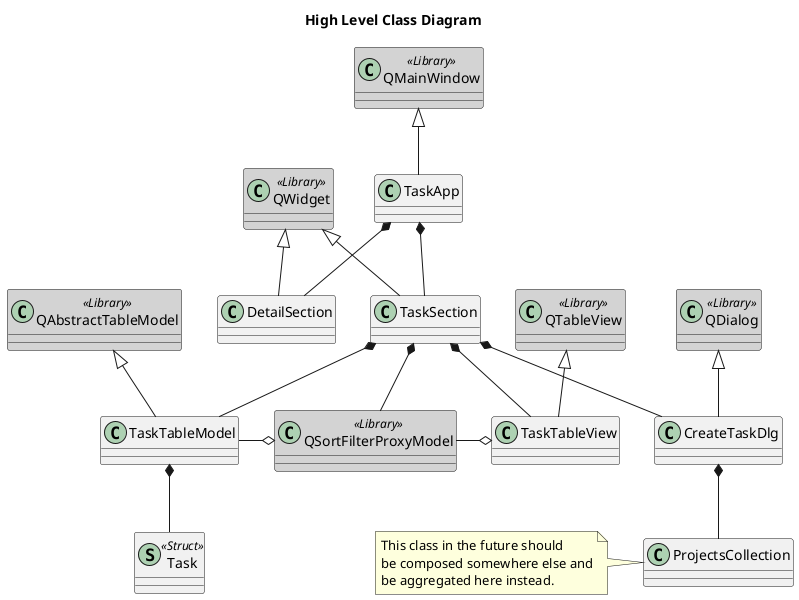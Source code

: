 @startuml High Level Class Diagram

title High Level Class Diagram

skinparam class {
    BackgroundColor<<Library>> LightGray
}
skinparam spotChar<<Struct>> S

class QAbstractTableModel <<Library>>
class QDialog <<Library>>
class QMainWindow <<Library>>
class QTableView <<Library>>
class QWidget <<Library>>
class QSortFilterProxyModel <<Library>>

class TaskApp
class CreateTaskDlg
class DetailSection
class TaskSection
class TaskTableView
class TaskTableModel
class ProjectsCollection
class Task <<Struct>>

QMainWindow <|-- TaskApp
QWidget <|-- TaskSection
QWidget <|-- DetailSection
QTableView <|-- TaskTableView
QDialog <|-- CreateTaskDlg
QAbstractTableModel <|-- TaskTableModel

TaskApp *-- DetailSection
TaskApp *-- TaskSection

TaskSection *-- TaskTableView
TaskSection *-- TaskTableModel
TaskSection *-- CreateTaskDlg
TaskSection *-- QSortFilterProxyModel

QSortFilterProxyModel -o TaskTableView
TaskTableModel -o QSortFilterProxyModel

TaskTableModel *-- Task

CreateTaskDlg *-- ProjectsCollection

note left of ProjectsCollection
    This class in the future should
    be composed somewhere else and
    be aggregated here instead.
end note

@enduml
